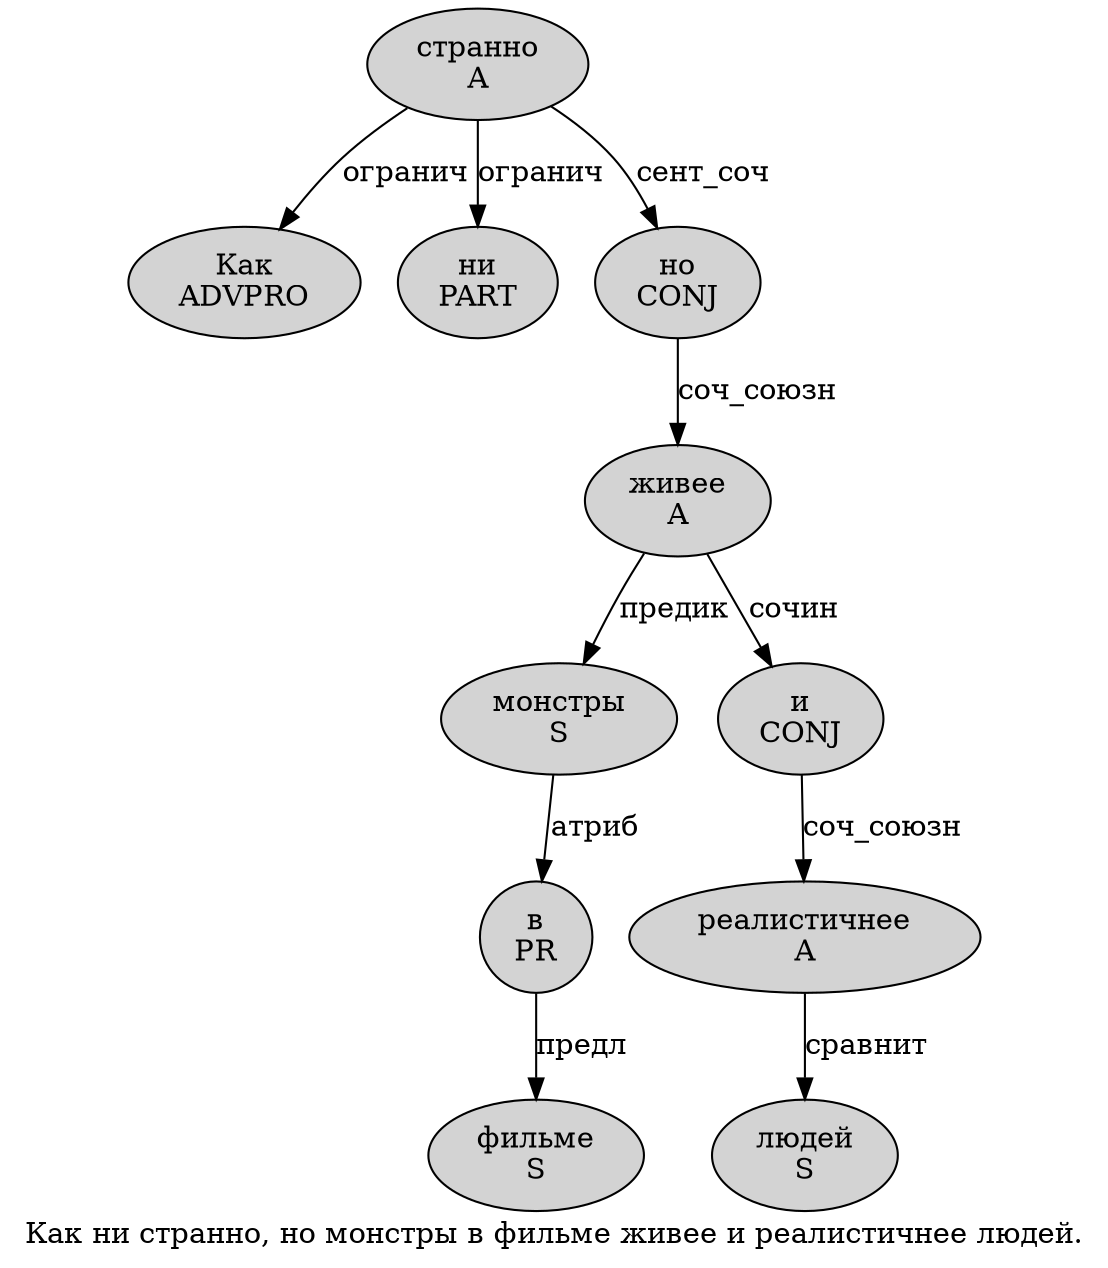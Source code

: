 digraph SENTENCE_4649 {
	graph [label="Как ни странно, но монстры в фильме живее и реалистичнее людей."]
	node [style=filled]
		0 [label="Как
ADVPRO" color="" fillcolor=lightgray penwidth=1 shape=ellipse]
		1 [label="ни
PART" color="" fillcolor=lightgray penwidth=1 shape=ellipse]
		2 [label="странно
A" color="" fillcolor=lightgray penwidth=1 shape=ellipse]
		4 [label="но
CONJ" color="" fillcolor=lightgray penwidth=1 shape=ellipse]
		5 [label="монстры
S" color="" fillcolor=lightgray penwidth=1 shape=ellipse]
		6 [label="в
PR" color="" fillcolor=lightgray penwidth=1 shape=ellipse]
		7 [label="фильме
S" color="" fillcolor=lightgray penwidth=1 shape=ellipse]
		8 [label="живее
A" color="" fillcolor=lightgray penwidth=1 shape=ellipse]
		9 [label="и
CONJ" color="" fillcolor=lightgray penwidth=1 shape=ellipse]
		10 [label="реалистичнее
A" color="" fillcolor=lightgray penwidth=1 shape=ellipse]
		11 [label="людей
S" color="" fillcolor=lightgray penwidth=1 shape=ellipse]
			4 -> 8 [label="соч_союзн"]
			2 -> 0 [label="огранич"]
			2 -> 1 [label="огранич"]
			2 -> 4 [label="сент_соч"]
			8 -> 5 [label="предик"]
			8 -> 9 [label="сочин"]
			5 -> 6 [label="атриб"]
			10 -> 11 [label="сравнит"]
			9 -> 10 [label="соч_союзн"]
			6 -> 7 [label="предл"]
}